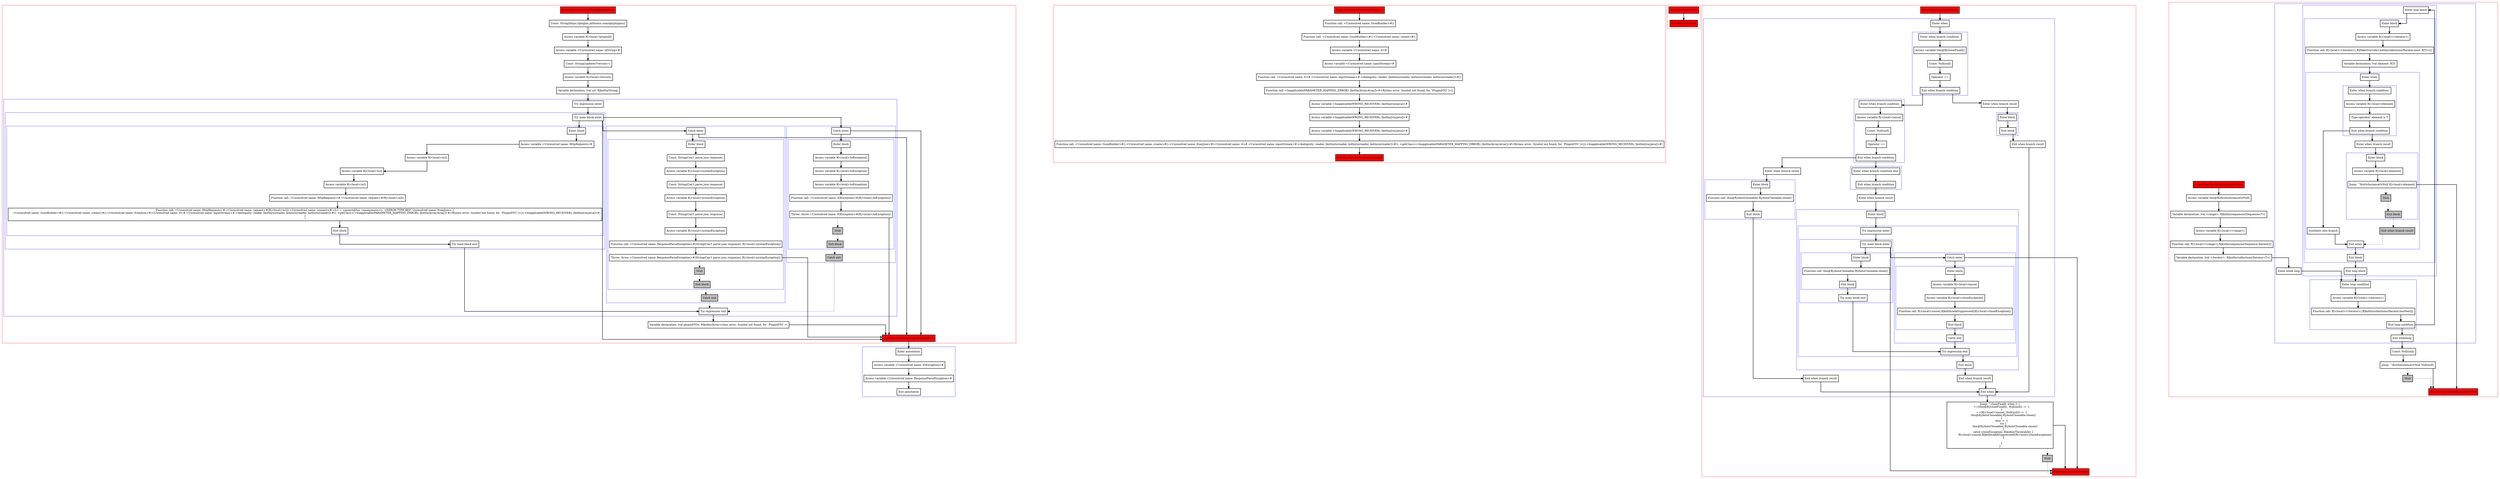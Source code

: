 digraph complex_kt {
  graph [splines=ortho nodesep=3]
  node [shape=box penwidth=2]
  edge [penwidth=2]

  subgraph cluster_0 {
    color=red
    0 [label="Enter function fetchPluginReleaseDate" style="filled" fillcolor=red];
    1 [label="Const: String(https://plugins.jetbrains.com/api/plugins/)"];
    2 [label="Access variable R|<local>/pluginId|"];
    3 [label="Access variable <Unresolved name: idString>#"];
    4 [label="Const: String(/updates?version=)"];
    5 [label="Access variable R|<local>/version|"];
    6 [label="Variable declaration: lval url: R|kotlin/String|"];
    subgraph cluster_1 {
      color=blue
      7 [label="Try expression enter"];
      subgraph cluster_2 {
        color=blue
        8 [label="Try main block enter"];
        subgraph cluster_3 {
          color=blue
          9 [label="Enter block"];
          10 [label="Access variable <Unresolved name: HttpRequests>#"];
          11 [label="Access variable R|<local>/url|"];
          12 [label="Access variable R|<local>/url|"];
          13 [label="Access variable R|<local>/url|"];
          14 [label="Function call: <Unresolved name: HttpRequests>#.<Unresolved name: request>#(R|<local>/url|)"];
          15 [label="Function call: <Unresolved name: HttpRequests>#.<Unresolved name: request>#(R|<local>/url|).<Unresolved name: connect>#(<L> = connect@fun <anonymous>(): <ERROR TYPE REF: Unresolved name: fromJson> {
    <Unresolved name: GsonBuilder>#().<Unresolved name: create>#().<Unresolved name: fromJson>#(<Unresolved name: it>#.<Unresolved name: inputStream>#.<Ambiguity: reader, [kotlin/io/reader, kotlin/io/reader, kotlin/io/reader]>#(), <getClass>(<Inapplicable(PARAMETER_MAPPING_ERROR): [kotlin/Array.Array]>#<R|class error: Symbol not found, for `PluginDTO`|>()).<Inapplicable(WRONG_RECEIVER): [kotlin/jvm/java]>#)
}
)"];
          16 [label="Exit block"];
        }
        17 [label="Try main block exit"];
      }
      subgraph cluster_4 {
        color=blue
        18 [label="Catch enter"];
        subgraph cluster_5 {
          color=blue
          19 [label="Enter block"];
          20 [label="Const: String(Can't parse json response)"];
          21 [label="Access variable R|<local>/syntaxException|"];
          22 [label="Const: String(Can't parse json response)"];
          23 [label="Access variable R|<local>/syntaxException|"];
          24 [label="Const: String(Can't parse json response)"];
          25 [label="Access variable R|<local>/syntaxException|"];
          26 [label="Function call: <Unresolved name: ResponseParseException>#(String(Can't parse json response), R|<local>/syntaxException|)"];
          27 [label="Throw: throw <Unresolved name: ResponseParseException>#(String(Can't parse json response), R|<local>/syntaxException|)"];
          28 [label="Stub" style="filled" fillcolor=gray];
          29 [label="Exit block" style="filled" fillcolor=gray];
        }
        30 [label="Catch exit" style="filled" fillcolor=gray];
      }
      subgraph cluster_6 {
        color=blue
        31 [label="Catch enter"];
        subgraph cluster_7 {
          color=blue
          32 [label="Enter block"];
          33 [label="Access variable R|<local>/ioException|"];
          34 [label="Access variable R|<local>/ioException|"];
          35 [label="Access variable R|<local>/ioException|"];
          36 [label="Function call: <Unresolved name: IOException>#(R|<local>/ioException|)"];
          37 [label="Throw: throw <Unresolved name: IOException>#(R|<local>/ioException|)"];
          38 [label="Stub" style="filled" fillcolor=gray];
          39 [label="Exit block" style="filled" fillcolor=gray];
        }
        40 [label="Catch exit" style="filled" fillcolor=gray];
      }
      41 [label="Try expression exit"];
    }
    42 [label="Variable declaration: lval pluginDTOs: R|kotlin/Array<class error: Symbol not found, for `PluginDTO`>|"];
    43 [label="Exit function fetchPluginReleaseDate" style="filled" fillcolor=red];
  }
  subgraph cluster_8 {
    color=blue
    44 [label="Enter annotation"];
    45 [label="Access variable <Unresolved name: IOException>#"];
    46 [label="Access variable <Unresolved name: ResponseParseException>#"];
    47 [label="Exit annotation"];
  }

  0 -> {1};
  1 -> {2};
  2 -> {3};
  3 -> {4};
  4 -> {5};
  5 -> {6};
  6 -> {7};
  7 -> {8};
  8 -> {43 31 18 9};
  9 -> {10};
  10 -> {11};
  11 -> {12};
  12 -> {13};
  13 -> {14};
  14 -> {15};
  15 -> {16};
  16 -> {17};
  17 -> {41};
  18 -> {43 19};
  19 -> {20};
  20 -> {21};
  21 -> {22};
  22 -> {23};
  23 -> {24};
  24 -> {25};
  25 -> {26};
  26 -> {27};
  27 -> {43};
  27 -> {28} [style=dotted];
  28 -> {29} [style=dotted];
  29 -> {30} [style=dotted];
  30 -> {41} [style=dotted];
  31 -> {43 32};
  32 -> {33};
  33 -> {34};
  34 -> {35};
  35 -> {36};
  36 -> {37};
  37 -> {43};
  37 -> {38} [style=dotted];
  38 -> {39} [style=dotted];
  39 -> {40} [style=dotted];
  40 -> {41} [style=dotted];
  41 -> {42};
  42 -> {43};
  43 -> {44};
  44 -> {45};
  45 -> {46};
  46 -> {47};

  subgraph cluster_9 {
    color=red
    48 [label="Enter function anonymousFunction" style="filled" fillcolor=red];
    49 [label="Function call: <Unresolved name: GsonBuilder>#()"];
    50 [label="Function call: <Unresolved name: GsonBuilder>#().<Unresolved name: create>#()"];
    51 [label="Access variable <Unresolved name: it>#"];
    52 [label="Access variable <Unresolved name: inputStream>#"];
    53 [label="Function call: <Unresolved name: it>#.<Unresolved name: inputStream>#.<Ambiguity: reader, [kotlin/io/reader, kotlin/io/reader, kotlin/io/reader]>#()"];
    54 [label="Function call: <Inapplicable(PARAMETER_MAPPING_ERROR): [kotlin/Array.Array]>#<R|class error: Symbol not found, for `PluginDTO`|>()"];
    55 [label="Access variable <Inapplicable(WRONG_RECEIVER): [kotlin/jvm/java]>#"];
    56 [label="Access variable <Inapplicable(WRONG_RECEIVER): [kotlin/jvm/java]>#"];
    57 [label="Access variable <Inapplicable(WRONG_RECEIVER): [kotlin/jvm/java]>#"];
    58 [label="Function call: <Unresolved name: GsonBuilder>#().<Unresolved name: create>#().<Unresolved name: fromJson>#(<Unresolved name: it>#.<Unresolved name: inputStream>#.<Ambiguity: reader, [kotlin/io/reader, kotlin/io/reader, kotlin/io/reader]>#(), <getClass>(<Inapplicable(PARAMETER_MAPPING_ERROR): [kotlin/Array.Array]>#<R|class error: Symbol not found, for `PluginDTO`|>()).<Inapplicable(WRONG_RECEIVER): [kotlin/jvm/java]>#)"];
    59 [label="Exit function anonymousFunction" style="filled" fillcolor=red];
  }

  48 -> {49};
  49 -> {50};
  50 -> {51};
  51 -> {52};
  52 -> {53};
  53 -> {54};
  54 -> {55};
  55 -> {56};
  56 -> {57};
  57 -> {58};
  58 -> {59};

  subgraph cluster_10 {
    color=red
    60 [label="Enter function close" style="filled" fillcolor=red];
    61 [label="Exit function close" style="filled" fillcolor=red];
  }

  60 -> {61};

  subgraph cluster_11 {
    color=red
    62 [label="Enter function closeFinally" style="filled" fillcolor=red];
    subgraph cluster_12 {
      color=blue
      63 [label="Enter when"];
      subgraph cluster_13 {
        color=blue
        64 [label="Enter when branch condition "];
        65 [label="Access variable this@R|/closeFinally|"];
        66 [label="Const: Null(null)"];
        67 [label="Operator =="];
        68 [label="Exit when branch condition"];
      }
      subgraph cluster_14 {
        color=blue
        69 [label="Enter when branch condition "];
        70 [label="Access variable R|<local>/cause|"];
        71 [label="Const: Null(null)"];
        72 [label="Operator =="];
        73 [label="Exit when branch condition"];
      }
      subgraph cluster_15 {
        color=blue
        74 [label="Enter when branch condition else"];
        75 [label="Exit when branch condition"];
      }
      76 [label="Enter when branch result"];
      subgraph cluster_16 {
        color=blue
        77 [label="Enter block"];
        subgraph cluster_17 {
          color=blue
          78 [label="Try expression enter"];
          subgraph cluster_18 {
            color=blue
            79 [label="Try main block enter"];
            subgraph cluster_19 {
              color=blue
              80 [label="Enter block"];
              81 [label="Function call: this@R|/AutoCloseable|.R|/AutoCloseable.close|()"];
              82 [label="Exit block"];
            }
            83 [label="Try main block exit"];
          }
          subgraph cluster_20 {
            color=blue
            84 [label="Catch enter"];
            subgraph cluster_21 {
              color=blue
              85 [label="Enter block"];
              86 [label="Access variable R|<local>/cause|"];
              87 [label="Access variable R|<local>/closeException|"];
              88 [label="Function call: R|<local>/cause|.R|kotlin/addSuppressed|(R|<local>/closeException|)"];
              89 [label="Exit block"];
            }
            90 [label="Catch exit"];
          }
          91 [label="Try expression exit"];
        }
        92 [label="Exit block"];
      }
      93 [label="Exit when branch result"];
      94 [label="Enter when branch result"];
      subgraph cluster_22 {
        color=blue
        95 [label="Enter block"];
        96 [label="Function call: this@R|/AutoCloseable|.R|/AutoCloseable.close|()"];
        97 [label="Exit block"];
      }
      98 [label="Exit when branch result"];
      99 [label="Enter when branch result"];
      subgraph cluster_23 {
        color=blue
        100 [label="Enter block"];
        101 [label="Exit block"];
      }
      102 [label="Exit when branch result"];
      103 [label="Exit when"];
    }
    104 [label="Jump: ^closeFinally when () {
    ==(this@R|/closeFinally|, Null(null)) ->  {
    }
    ==(R|<local>/cause|, Null(null)) ->  {
        this@R|/AutoCloseable|.R|/AutoCloseable.close|()
    }
    else ->  {
        try {
            this@R|/AutoCloseable|.R|/AutoCloseable.close|()
        }
        catch (closeException: R|kotlin/Throwable|) {
            R|<local>/cause|.R|kotlin/addSuppressed|(R|<local>/closeException|)
        }

    }
}
"];
    105 [label="Stub" style="filled" fillcolor=gray];
    106 [label="Exit function closeFinally" style="filled" fillcolor=red];
  }

  62 -> {63};
  63 -> {64};
  64 -> {65};
  65 -> {66};
  66 -> {67};
  67 -> {68};
  68 -> {99 69};
  69 -> {70};
  70 -> {71};
  71 -> {72};
  72 -> {73};
  73 -> {94 74};
  74 -> {75};
  75 -> {76};
  76 -> {77};
  77 -> {78};
  78 -> {79};
  79 -> {106 84 80};
  80 -> {81};
  81 -> {82};
  82 -> {83};
  83 -> {91};
  84 -> {106 85};
  85 -> {86};
  86 -> {87};
  87 -> {88};
  88 -> {89};
  89 -> {90};
  90 -> {91};
  91 -> {92};
  92 -> {93};
  93 -> {103};
  94 -> {95};
  95 -> {96};
  96 -> {97};
  97 -> {98};
  98 -> {103};
  99 -> {100};
  100 -> {101};
  101 -> {102};
  102 -> {103};
  103 -> {104};
  104 -> {106};
  104 -> {105} [style=dotted];
  105 -> {106} [style=dotted];

  subgraph cluster_24 {
    color=red
    107 [label="Enter function firstIsInstanceOrNull" style="filled" fillcolor=red];
    108 [label="Access variable this@R|/firstIsInstanceOrNull|"];
    109 [label="Variable declaration: lval <range>: R|kotlin/sequences/Sequence<*>|"];
    110 [label="Access variable R|<local>/<range>|"];
    111 [label="Function call: R|<local>/<range>|.R|kotlin/sequences/Sequence.iterator|()"];
    112 [label="Variable declaration: lval <iterator>: R|kotlin/collections/Iterator<T>|"];
    subgraph cluster_25 {
      color=blue
      113 [label="Enter while loop"];
      subgraph cluster_26 {
        color=blue
        114 [label="Enter loop condition"];
        115 [label="Access variable R|<local>/<iterator>|"];
        116 [label="Function call: R|<local>/<iterator>|.R|kotlin/collections/Iterator.hasNext|()"];
        117 [label="Exit loop condition"];
      }
      subgraph cluster_27 {
        color=blue
        118 [label="Enter loop block"];
        subgraph cluster_28 {
          color=blue
          119 [label="Enter block"];
          120 [label="Access variable R|<local>/<iterator>|"];
          121 [label="Function call: R|<local>/<iterator>|.R|FakeOverride<kotlin/collections/Iterator.next: R|T|>|()"];
          122 [label="Variable declaration: lval element: R|T|"];
          subgraph cluster_29 {
            color=blue
            123 [label="Enter when"];
            subgraph cluster_30 {
              color=blue
              124 [label="Enter when branch condition "];
              125 [label="Access variable R|<local>/element|"];
              126 [label="Type operator: element is T"];
              127 [label="Exit when branch condition"];
            }
            128 [label="Synthetic else branch"];
            129 [label="Enter when branch result"];
            subgraph cluster_31 {
              color=blue
              130 [label="Enter block"];
              131 [label="Access variable R|<local>/element|"];
              132 [label="Jump: ^firstIsInstanceOrNull R|<local>/element|"];
              133 [label="Stub" style="filled" fillcolor=gray];
              134 [label="Exit block" style="filled" fillcolor=gray];
            }
            135 [label="Exit when branch result" style="filled" fillcolor=gray];
            136 [label="Exit when"];
          }
          137 [label="Exit block"];
        }
        138 [label="Exit loop block"];
      }
      139 [label="Exit whileloop"];
    }
    140 [label="Const: Null(null)"];
    141 [label="Jump: ^firstIsInstanceOrNull Null(null)"];
    142 [label="Stub" style="filled" fillcolor=gray];
    143 [label="Exit function firstIsInstanceOrNull" style="filled" fillcolor=red];
  }

  107 -> {108};
  108 -> {109};
  109 -> {110};
  110 -> {111};
  111 -> {112};
  112 -> {113};
  113 -> {114};
  114 -> {115};
  115 -> {116};
  116 -> {117};
  117 -> {139 118};
  118 -> {119};
  119 -> {120};
  120 -> {121};
  121 -> {122};
  122 -> {123};
  123 -> {124};
  124 -> {125};
  125 -> {126};
  126 -> {127};
  127 -> {129 128};
  128 -> {136};
  129 -> {130};
  130 -> {131};
  131 -> {132};
  132 -> {143};
  132 -> {133} [style=dotted];
  133 -> {134} [style=dotted];
  134 -> {135} [style=dotted];
  135 -> {136} [style=dotted];
  136 -> {137};
  137 -> {138};
  138 -> {114};
  139 -> {140};
  140 -> {141};
  141 -> {143};
  141 -> {142} [style=dotted];
  142 -> {143} [style=dotted];

}
